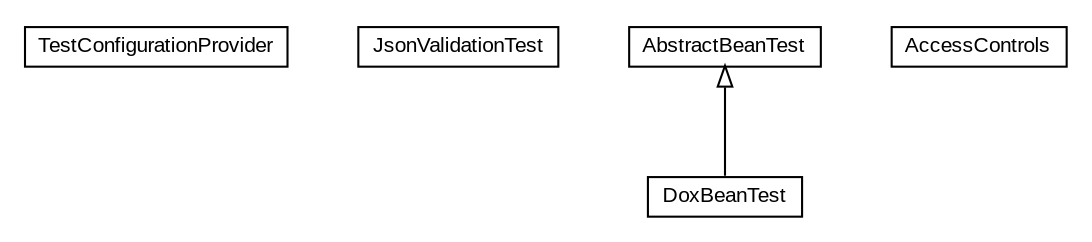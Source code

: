 #!/usr/local/bin/dot
#
# Class diagram 
# Generated by UMLGraph version R5_6-24-gf6e263 (http://www.umlgraph.org/)
#

digraph G {
	edge [fontname="arial",fontsize=10,labelfontname="arial",labelfontsize=10];
	node [fontname="arial",fontsize=10,shape=plaintext];
	nodesep=0.25;
	ranksep=0.5;
	// net.trajano.doxdb.sample.test.TestConfigurationProvider
	c0 [label=<<table title="net.trajano.doxdb.sample.test.TestConfigurationProvider" border="0" cellborder="1" cellspacing="0" cellpadding="2" port="p" href="./TestConfigurationProvider.html">
		<tr><td><table border="0" cellspacing="0" cellpadding="1">
<tr><td align="center" balign="center"> TestConfigurationProvider </td></tr>
		</table></td></tr>
		</table>>, URL="./TestConfigurationProvider.html", fontname="arial", fontcolor="black", fontsize=10.0];
	// net.trajano.doxdb.sample.test.JsonValidationTest
	c1 [label=<<table title="net.trajano.doxdb.sample.test.JsonValidationTest" border="0" cellborder="1" cellspacing="0" cellpadding="2" port="p" href="./JsonValidationTest.html">
		<tr><td><table border="0" cellspacing="0" cellpadding="1">
<tr><td align="center" balign="center"> JsonValidationTest </td></tr>
		</table></td></tr>
		</table>>, URL="./JsonValidationTest.html", fontname="arial", fontcolor="black", fontsize=10.0];
	// net.trajano.doxdb.sample.test.DoxBeanTest
	c2 [label=<<table title="net.trajano.doxdb.sample.test.DoxBeanTest" border="0" cellborder="1" cellspacing="0" cellpadding="2" port="p" href="./DoxBeanTest.html">
		<tr><td><table border="0" cellspacing="0" cellpadding="1">
<tr><td align="center" balign="center"> DoxBeanTest </td></tr>
		</table></td></tr>
		</table>>, URL="./DoxBeanTest.html", fontname="arial", fontcolor="black", fontsize=10.0];
	// net.trajano.doxdb.sample.test.AccessControls
	c3 [label=<<table title="net.trajano.doxdb.sample.test.AccessControls" border="0" cellborder="1" cellspacing="0" cellpadding="2" port="p" href="./AccessControls.html">
		<tr><td><table border="0" cellspacing="0" cellpadding="1">
<tr><td align="center" balign="center"> AccessControls </td></tr>
		</table></td></tr>
		</table>>, URL="./AccessControls.html", fontname="arial", fontcolor="black", fontsize=10.0];
	// net.trajano.doxdb.sample.test.AbstractBeanTest
	c4 [label=<<table title="net.trajano.doxdb.sample.test.AbstractBeanTest" border="0" cellborder="1" cellspacing="0" cellpadding="2" port="p" href="./AbstractBeanTest.html">
		<tr><td><table border="0" cellspacing="0" cellpadding="1">
<tr><td align="center" balign="center"> AbstractBeanTest </td></tr>
		</table></td></tr>
		</table>>, URL="./AbstractBeanTest.html", fontname="arial", fontcolor="black", fontsize=10.0];
	//net.trajano.doxdb.sample.test.DoxBeanTest extends net.trajano.doxdb.sample.test.AbstractBeanTest
	c4:p -> c2:p [dir=back,arrowtail=empty];
}


